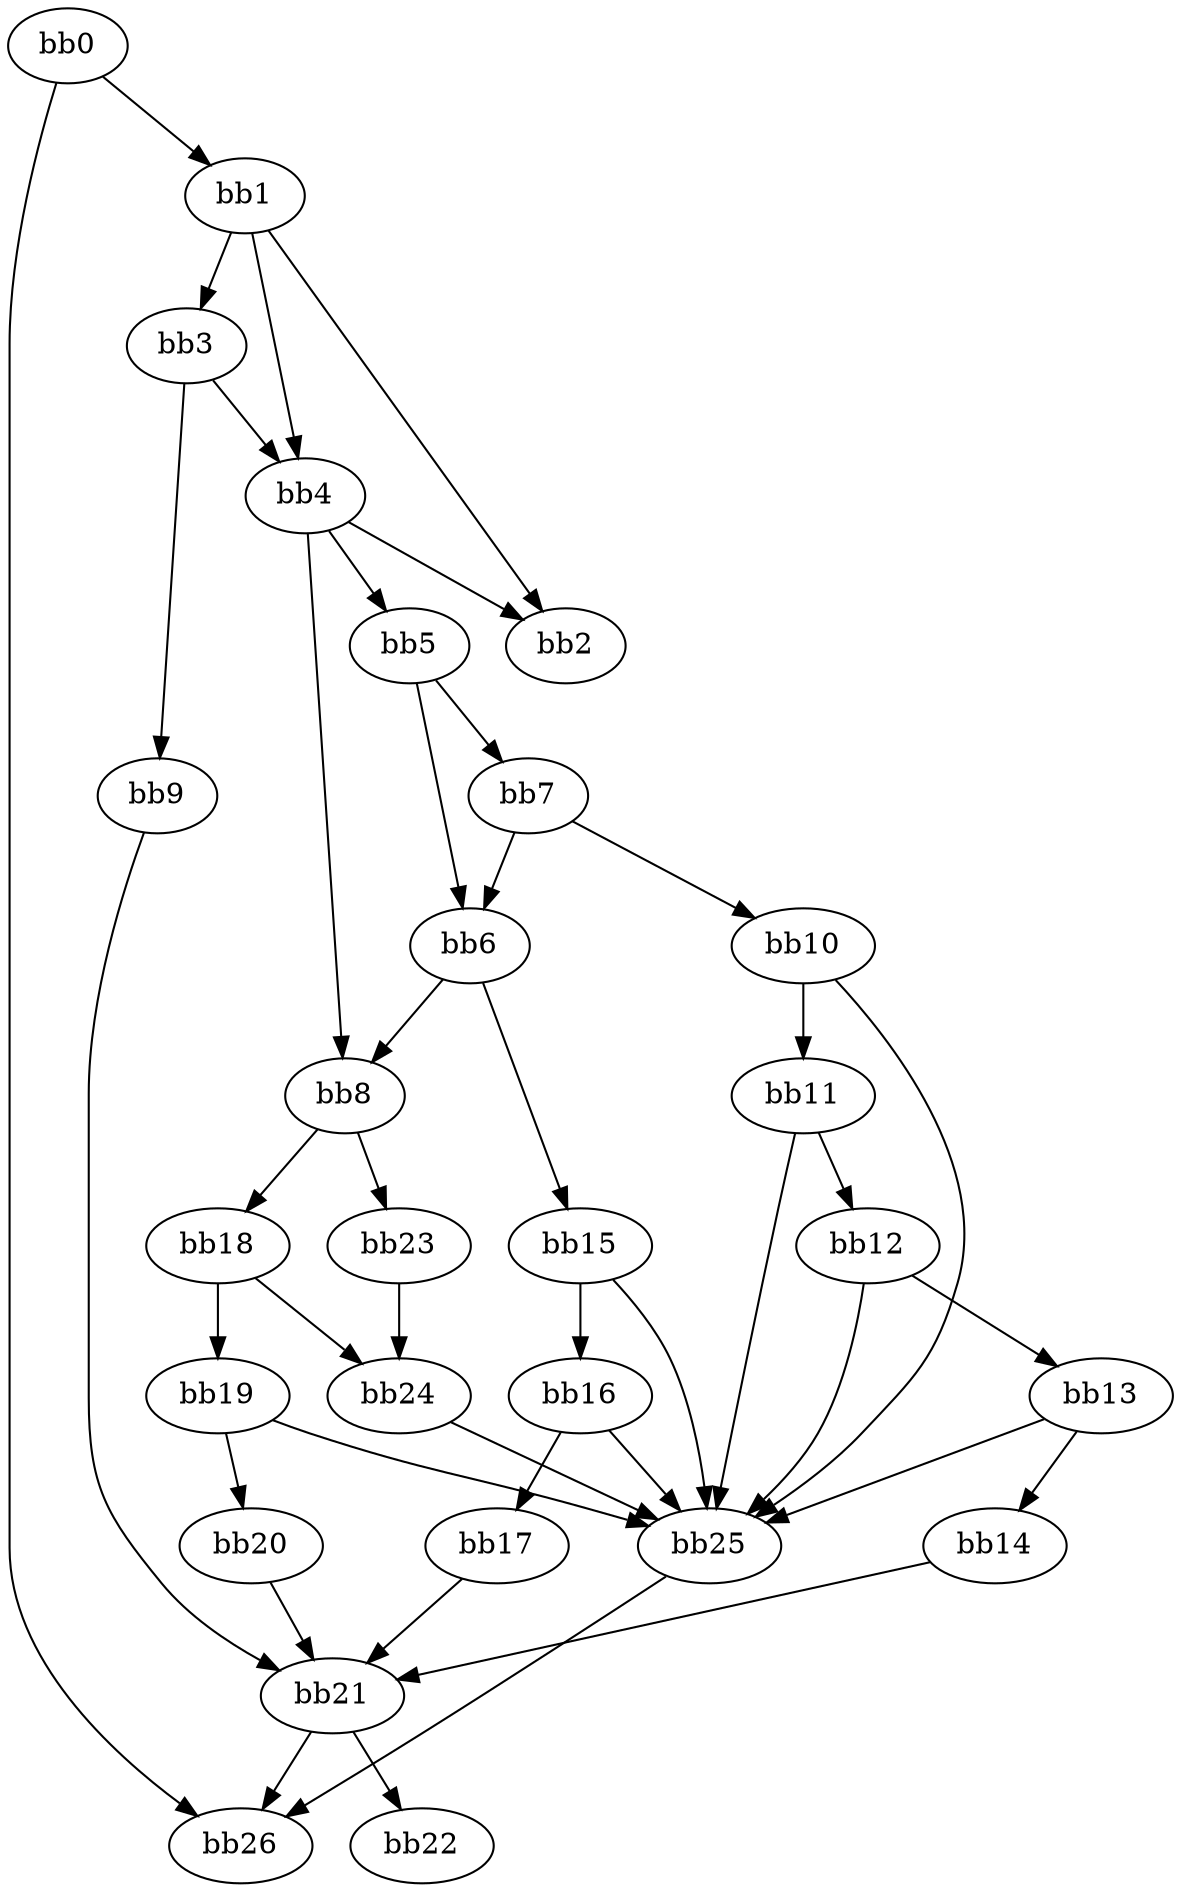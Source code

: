 digraph {
    0 [ label = "bb0\l" ]
    1 [ label = "bb1\l" ]
    2 [ label = "bb2\l" ]
    3 [ label = "bb3\l" ]
    4 [ label = "bb4\l" ]
    5 [ label = "bb5\l" ]
    6 [ label = "bb6\l" ]
    7 [ label = "bb7\l" ]
    8 [ label = "bb8\l" ]
    9 [ label = "bb9\l" ]
    10 [ label = "bb10\l" ]
    11 [ label = "bb11\l" ]
    12 [ label = "bb12\l" ]
    13 [ label = "bb13\l" ]
    14 [ label = "bb14\l" ]
    15 [ label = "bb15\l" ]
    16 [ label = "bb16\l" ]
    17 [ label = "bb17\l" ]
    18 [ label = "bb18\l" ]
    19 [ label = "bb19\l" ]
    20 [ label = "bb20\l" ]
    21 [ label = "bb21\l" ]
    22 [ label = "bb22\l" ]
    23 [ label = "bb23\l" ]
    24 [ label = "bb24\l" ]
    25 [ label = "bb25\l" ]
    26 [ label = "bb26\l" ]
    0 -> 1 [ ]
    0 -> 26 [ ]
    1 -> 2 [ ]
    1 -> 3 [ ]
    1 -> 4 [ ]
    3 -> 4 [ ]
    3 -> 9 [ ]
    4 -> 2 [ ]
    4 -> 5 [ ]
    4 -> 8 [ ]
    5 -> 6 [ ]
    5 -> 7 [ ]
    6 -> 8 [ ]
    6 -> 15 [ ]
    7 -> 6 [ ]
    7 -> 10 [ ]
    8 -> 18 [ ]
    8 -> 23 [ ]
    9 -> 21 [ ]
    10 -> 11 [ ]
    10 -> 25 [ ]
    11 -> 12 [ ]
    11 -> 25 [ ]
    12 -> 13 [ ]
    12 -> 25 [ ]
    13 -> 14 [ ]
    13 -> 25 [ ]
    14 -> 21 [ ]
    15 -> 16 [ ]
    15 -> 25 [ ]
    16 -> 17 [ ]
    16 -> 25 [ ]
    17 -> 21 [ ]
    18 -> 19 [ ]
    18 -> 24 [ ]
    19 -> 20 [ ]
    19 -> 25 [ ]
    20 -> 21 [ ]
    21 -> 22 [ ]
    21 -> 26 [ ]
    23 -> 24 [ ]
    24 -> 25 [ ]
    25 -> 26 [ ]
}

